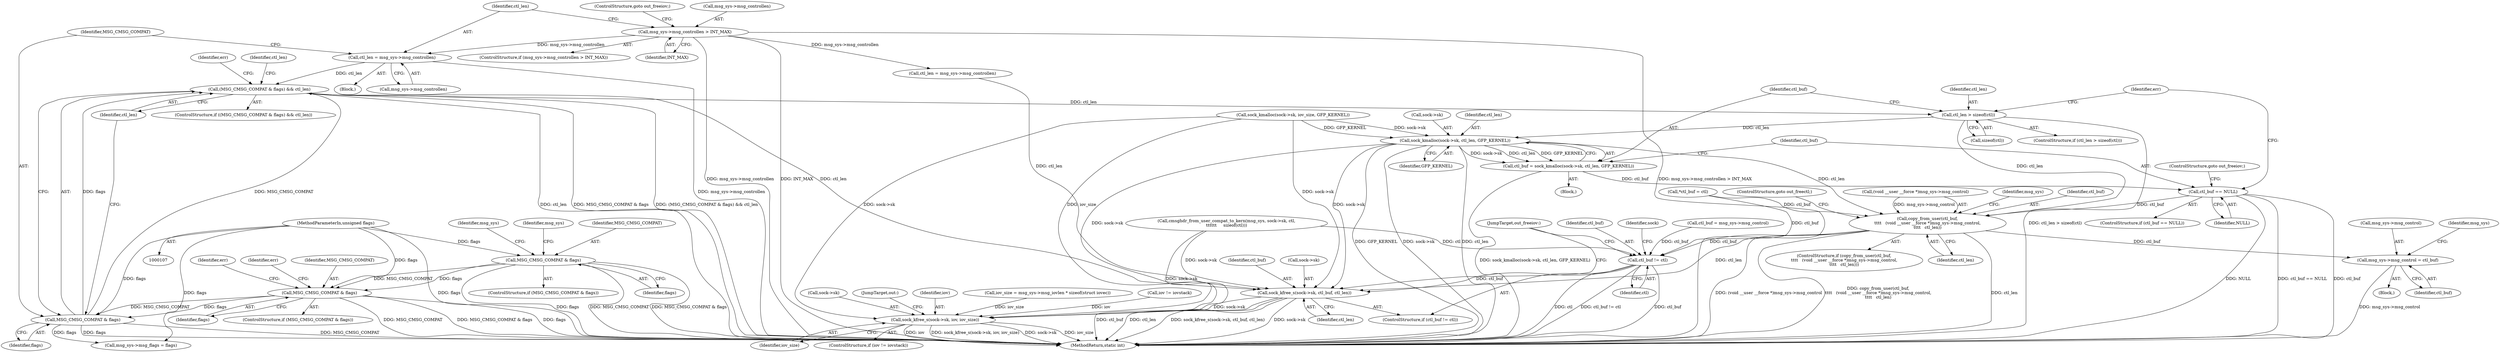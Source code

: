 digraph "0_linux_bc909d9ddbf7778371e36a651d6e4194b1cc7d4c@API" {
"1000290" [label="(Call,ctl_len > sizeof(ctl))"];
"1000256" [label="(Call,(MSG_CMSG_COMPAT & flags) && ctl_len)"];
"1000257" [label="(Call,MSG_CMSG_COMPAT & flags)"];
"1000206" [label="(Call,MSG_CMSG_COMPAT & flags)"];
"1000142" [label="(Call,MSG_CMSG_COMPAT & flags)"];
"1000111" [label="(MethodParameterIn,unsigned flags)"];
"1000250" [label="(Call,ctl_len = msg_sys->msg_controllen)"];
"1000244" [label="(Call,msg_sys->msg_controllen > INT_MAX)"];
"1000297" [label="(Call,sock_kmalloc(sock->sk, ctl_len, GFP_KERNEL))"];
"1000295" [label="(Call,ctl_buf = sock_kmalloc(sock->sk, ctl_len, GFP_KERNEL))"];
"1000304" [label="(Call,ctl_buf == NULL)"];
"1000313" [label="(Call,copy_from_user(ctl_buf,\n\t\t\t\t   (void __user __force *)msg_sys->msg_control,\n\t\t\t\t   ctl_len))"];
"1000322" [label="(Call,msg_sys->msg_control = ctl_buf)"];
"1000409" [label="(Call,ctl_buf != ctl)"];
"1000412" [label="(Call,sock_kfree_s(sock->sk, ctl_buf, ctl_len))"];
"1000423" [label="(Call,sock_kfree_s(sock->sk, iov, iov_size))"];
"1000258" [label="(Identifier,MSG_CMSG_COMPAT)"];
"1000251" [label="(Identifier,ctl_len)"];
"1000412" [label="(Call,sock_kfree_s(sock->sk, ctl_buf, ctl_len))"];
"1000424" [label="(Call,sock->sk)"];
"1000142" [label="(Call,MSG_CMSG_COMPAT & flags)"];
"1000408" [label="(ControlStructure,if (ctl_buf != ctl))"];
"1000260" [label="(Identifier,ctl_len)"];
"1000249" [label="(ControlStructure,goto out_freeiov;)"];
"1000298" [label="(Call,sock->sk)"];
"1000290" [label="(Call,ctl_len > sizeof(ctl))"];
"1000296" [label="(Identifier,ctl_buf)"];
"1000413" [label="(Call,sock->sk)"];
"1000326" [label="(Identifier,ctl_buf)"];
"1000263" [label="(Identifier,err)"];
"1000313" [label="(Call,copy_from_user(ctl_buf,\n\t\t\t\t   (void __user __force *)msg_sys->msg_control,\n\t\t\t\t   ctl_len))"];
"1000307" [label="(ControlStructure,goto out_freeiov;)"];
"1000250" [label="(Call,ctl_len = msg_sys->msg_controllen)"];
"1000410" [label="(Identifier,ctl_buf)"];
"1000195" [label="(Call,sock_kmalloc(sock->sk, iov_size, GFP_KERNEL))"];
"1000206" [label="(Call,MSG_CMSG_COMPAT & flags)"];
"1000208" [label="(Identifier,flags)"];
"1000141" [label="(ControlStructure,if (MSG_CMSG_COMPAT & flags))"];
"1000295" [label="(Call,ctl_buf = sock_kmalloc(sock->sk, ctl_len, GFP_KERNEL))"];
"1000244" [label="(Call,msg_sys->msg_controllen > INT_MAX)"];
"1000252" [label="(Call,msg_sys->msg_controllen)"];
"1000143" [label="(Identifier,MSG_CMSG_COMPAT)"];
"1000291" [label="(Identifier,ctl_len)"];
"1000148" [label="(Identifier,msg_sys)"];
"1000255" [label="(ControlStructure,if ((MSG_CMSG_COMPAT & flags) && ctl_len))"];
"1000243" [label="(ControlStructure,if (msg_sys->msg_controllen > INT_MAX))"];
"1000322" [label="(Call,msg_sys->msg_control = ctl_buf)"];
"1000323" [label="(Call,msg_sys->msg_control)"];
"1000414" [label="(Identifier,sock)"];
"1000222" [label="(Identifier,err)"];
"1000245" [label="(Call,msg_sys->msg_controllen)"];
"1000280" [label="(Call,ctl_len = msg_sys->msg_controllen)"];
"1000429" [label="(JumpTarget,out:)"];
"1000111" [label="(MethodParameterIn,unsigned flags)"];
"1000264" [label="(Call,cmsghdr_from_user_compat_to_kern(msg_sys, sock->sk, ctl,\n\t\t\t\t\t\t     sizeof(ctl)))"];
"1000416" [label="(Identifier,ctl_buf)"];
"1000428" [label="(Identifier,iov_size)"];
"1000432" [label="(MethodReturn,static int)"];
"1000306" [label="(Identifier,NULL)"];
"1000321" [label="(ControlStructure,goto out_freectl;)"];
"1000411" [label="(Identifier,ctl)"];
"1000113" [label="(Block,)"];
"1000409" [label="(Call,ctl_buf != ctl)"];
"1000256" [label="(Call,(MSG_CMSG_COMPAT & flags) && ctl_len)"];
"1000427" [label="(Identifier,iov)"];
"1000289" [label="(ControlStructure,if (ctl_len > sizeof(ctl)))"];
"1000156" [label="(Identifier,msg_sys)"];
"1000294" [label="(Block,)"];
"1000297" [label="(Call,sock_kmalloc(sock->sk, ctl_len, GFP_KERNEL))"];
"1000292" [label="(Call,sizeof(ctl))"];
"1000178" [label="(Call,iov_size = msg_sys->msg_iovlen * sizeof(struct iovec))"];
"1000287" [label="(Identifier,ctl_len)"];
"1000207" [label="(Identifier,MSG_CMSG_COMPAT)"];
"1000205" [label="(ControlStructure,if (MSG_CMSG_COMPAT & flags))"];
"1000324" [label="(Identifier,msg_sys)"];
"1000420" [label="(Call,iov != iovstack)"];
"1000418" [label="(JumpTarget,out_freeiov:)"];
"1000312" [label="(ControlStructure,if (copy_from_user(ctl_buf,\n\t\t\t\t   (void __user __force *)msg_sys->msg_control,\n\t\t\t\t   ctl_len)))"];
"1000315" [label="(Call,(void __user __force *)msg_sys->msg_control)"];
"1000320" [label="(Identifier,ctl_len)"];
"1000130" [label="(Call,*ctl_buf = ctl)"];
"1000302" [label="(Identifier,GFP_KERNEL)"];
"1000305" [label="(Identifier,ctl_buf)"];
"1000288" [label="(Block,)"];
"1000144" [label="(Identifier,flags)"];
"1000419" [label="(ControlStructure,if (iov != iovstack))"];
"1000304" [label="(Call,ctl_buf == NULL)"];
"1000275" [label="(Call,ctl_buf = msg_sys->msg_control)"];
"1000257" [label="(Call,MSG_CMSG_COMPAT & flags)"];
"1000303" [label="(ControlStructure,if (ctl_buf == NULL))"];
"1000417" [label="(Identifier,ctl_len)"];
"1000259" [label="(Identifier,flags)"];
"1000329" [label="(Identifier,msg_sys)"];
"1000309" [label="(Identifier,err)"];
"1000423" [label="(Call,sock_kfree_s(sock->sk, iov, iov_size))"];
"1000301" [label="(Identifier,ctl_len)"];
"1000314" [label="(Identifier,ctl_buf)"];
"1000211" [label="(Identifier,err)"];
"1000248" [label="(Identifier,INT_MAX)"];
"1000327" [label="(Call,msg_sys->msg_flags = flags)"];
"1000290" -> "1000289"  [label="AST: "];
"1000290" -> "1000292"  [label="CFG: "];
"1000291" -> "1000290"  [label="AST: "];
"1000292" -> "1000290"  [label="AST: "];
"1000296" -> "1000290"  [label="CFG: "];
"1000309" -> "1000290"  [label="CFG: "];
"1000290" -> "1000432"  [label="DDG: ctl_len > sizeof(ctl)"];
"1000256" -> "1000290"  [label="DDG: ctl_len"];
"1000290" -> "1000297"  [label="DDG: ctl_len"];
"1000290" -> "1000313"  [label="DDG: ctl_len"];
"1000256" -> "1000255"  [label="AST: "];
"1000256" -> "1000257"  [label="CFG: "];
"1000256" -> "1000260"  [label="CFG: "];
"1000257" -> "1000256"  [label="AST: "];
"1000260" -> "1000256"  [label="AST: "];
"1000263" -> "1000256"  [label="CFG: "];
"1000287" -> "1000256"  [label="CFG: "];
"1000256" -> "1000432"  [label="DDG: ctl_len"];
"1000256" -> "1000432"  [label="DDG: MSG_CMSG_COMPAT & flags"];
"1000256" -> "1000432"  [label="DDG: (MSG_CMSG_COMPAT & flags) && ctl_len"];
"1000257" -> "1000256"  [label="DDG: MSG_CMSG_COMPAT"];
"1000257" -> "1000256"  [label="DDG: flags"];
"1000250" -> "1000256"  [label="DDG: ctl_len"];
"1000256" -> "1000412"  [label="DDG: ctl_len"];
"1000257" -> "1000259"  [label="CFG: "];
"1000258" -> "1000257"  [label="AST: "];
"1000259" -> "1000257"  [label="AST: "];
"1000260" -> "1000257"  [label="CFG: "];
"1000257" -> "1000432"  [label="DDG: flags"];
"1000257" -> "1000432"  [label="DDG: MSG_CMSG_COMPAT"];
"1000206" -> "1000257"  [label="DDG: MSG_CMSG_COMPAT"];
"1000206" -> "1000257"  [label="DDG: flags"];
"1000111" -> "1000257"  [label="DDG: flags"];
"1000257" -> "1000327"  [label="DDG: flags"];
"1000206" -> "1000205"  [label="AST: "];
"1000206" -> "1000208"  [label="CFG: "];
"1000207" -> "1000206"  [label="AST: "];
"1000208" -> "1000206"  [label="AST: "];
"1000211" -> "1000206"  [label="CFG: "];
"1000222" -> "1000206"  [label="CFG: "];
"1000206" -> "1000432"  [label="DDG: MSG_CMSG_COMPAT & flags"];
"1000206" -> "1000432"  [label="DDG: flags"];
"1000206" -> "1000432"  [label="DDG: MSG_CMSG_COMPAT"];
"1000142" -> "1000206"  [label="DDG: MSG_CMSG_COMPAT"];
"1000142" -> "1000206"  [label="DDG: flags"];
"1000111" -> "1000206"  [label="DDG: flags"];
"1000142" -> "1000141"  [label="AST: "];
"1000142" -> "1000144"  [label="CFG: "];
"1000143" -> "1000142"  [label="AST: "];
"1000144" -> "1000142"  [label="AST: "];
"1000148" -> "1000142"  [label="CFG: "];
"1000156" -> "1000142"  [label="CFG: "];
"1000142" -> "1000432"  [label="DDG: MSG_CMSG_COMPAT & flags"];
"1000142" -> "1000432"  [label="DDG: flags"];
"1000142" -> "1000432"  [label="DDG: MSG_CMSG_COMPAT"];
"1000111" -> "1000142"  [label="DDG: flags"];
"1000111" -> "1000107"  [label="AST: "];
"1000111" -> "1000432"  [label="DDG: flags"];
"1000111" -> "1000327"  [label="DDG: flags"];
"1000250" -> "1000113"  [label="AST: "];
"1000250" -> "1000252"  [label="CFG: "];
"1000251" -> "1000250"  [label="AST: "];
"1000252" -> "1000250"  [label="AST: "];
"1000258" -> "1000250"  [label="CFG: "];
"1000250" -> "1000432"  [label="DDG: msg_sys->msg_controllen"];
"1000244" -> "1000250"  [label="DDG: msg_sys->msg_controllen"];
"1000244" -> "1000243"  [label="AST: "];
"1000244" -> "1000248"  [label="CFG: "];
"1000245" -> "1000244"  [label="AST: "];
"1000248" -> "1000244"  [label="AST: "];
"1000249" -> "1000244"  [label="CFG: "];
"1000251" -> "1000244"  [label="CFG: "];
"1000244" -> "1000432"  [label="DDG: INT_MAX"];
"1000244" -> "1000432"  [label="DDG: msg_sys->msg_controllen > INT_MAX"];
"1000244" -> "1000432"  [label="DDG: msg_sys->msg_controllen"];
"1000244" -> "1000280"  [label="DDG: msg_sys->msg_controllen"];
"1000297" -> "1000295"  [label="AST: "];
"1000297" -> "1000302"  [label="CFG: "];
"1000298" -> "1000297"  [label="AST: "];
"1000301" -> "1000297"  [label="AST: "];
"1000302" -> "1000297"  [label="AST: "];
"1000295" -> "1000297"  [label="CFG: "];
"1000297" -> "1000432"  [label="DDG: GFP_KERNEL"];
"1000297" -> "1000432"  [label="DDG: sock->sk"];
"1000297" -> "1000432"  [label="DDG: ctl_len"];
"1000297" -> "1000295"  [label="DDG: sock->sk"];
"1000297" -> "1000295"  [label="DDG: ctl_len"];
"1000297" -> "1000295"  [label="DDG: GFP_KERNEL"];
"1000195" -> "1000297"  [label="DDG: sock->sk"];
"1000195" -> "1000297"  [label="DDG: GFP_KERNEL"];
"1000297" -> "1000313"  [label="DDG: ctl_len"];
"1000297" -> "1000412"  [label="DDG: sock->sk"];
"1000297" -> "1000423"  [label="DDG: sock->sk"];
"1000295" -> "1000294"  [label="AST: "];
"1000296" -> "1000295"  [label="AST: "];
"1000305" -> "1000295"  [label="CFG: "];
"1000295" -> "1000432"  [label="DDG: sock_kmalloc(sock->sk, ctl_len, GFP_KERNEL)"];
"1000295" -> "1000304"  [label="DDG: ctl_buf"];
"1000304" -> "1000303"  [label="AST: "];
"1000304" -> "1000306"  [label="CFG: "];
"1000305" -> "1000304"  [label="AST: "];
"1000306" -> "1000304"  [label="AST: "];
"1000307" -> "1000304"  [label="CFG: "];
"1000309" -> "1000304"  [label="CFG: "];
"1000304" -> "1000432"  [label="DDG: ctl_buf == NULL"];
"1000304" -> "1000432"  [label="DDG: ctl_buf"];
"1000304" -> "1000432"  [label="DDG: NULL"];
"1000304" -> "1000313"  [label="DDG: ctl_buf"];
"1000313" -> "1000312"  [label="AST: "];
"1000313" -> "1000320"  [label="CFG: "];
"1000314" -> "1000313"  [label="AST: "];
"1000315" -> "1000313"  [label="AST: "];
"1000320" -> "1000313"  [label="AST: "];
"1000321" -> "1000313"  [label="CFG: "];
"1000324" -> "1000313"  [label="CFG: "];
"1000313" -> "1000432"  [label="DDG: (void __user __force *)msg_sys->msg_control"];
"1000313" -> "1000432"  [label="DDG: copy_from_user(ctl_buf,\n\t\t\t\t   (void __user __force *)msg_sys->msg_control,\n\t\t\t\t   ctl_len)"];
"1000313" -> "1000432"  [label="DDG: ctl_len"];
"1000130" -> "1000313"  [label="DDG: ctl_buf"];
"1000315" -> "1000313"  [label="DDG: msg_sys->msg_control"];
"1000313" -> "1000322"  [label="DDG: ctl_buf"];
"1000313" -> "1000409"  [label="DDG: ctl_buf"];
"1000313" -> "1000412"  [label="DDG: ctl_len"];
"1000322" -> "1000288"  [label="AST: "];
"1000322" -> "1000326"  [label="CFG: "];
"1000323" -> "1000322"  [label="AST: "];
"1000326" -> "1000322"  [label="AST: "];
"1000329" -> "1000322"  [label="CFG: "];
"1000322" -> "1000432"  [label="DDG: msg_sys->msg_control"];
"1000409" -> "1000408"  [label="AST: "];
"1000409" -> "1000411"  [label="CFG: "];
"1000410" -> "1000409"  [label="AST: "];
"1000411" -> "1000409"  [label="AST: "];
"1000414" -> "1000409"  [label="CFG: "];
"1000418" -> "1000409"  [label="CFG: "];
"1000409" -> "1000432"  [label="DDG: ctl"];
"1000409" -> "1000432"  [label="DDG: ctl_buf != ctl"];
"1000409" -> "1000432"  [label="DDG: ctl_buf"];
"1000275" -> "1000409"  [label="DDG: ctl_buf"];
"1000130" -> "1000409"  [label="DDG: ctl_buf"];
"1000264" -> "1000409"  [label="DDG: ctl"];
"1000409" -> "1000412"  [label="DDG: ctl_buf"];
"1000412" -> "1000408"  [label="AST: "];
"1000412" -> "1000417"  [label="CFG: "];
"1000413" -> "1000412"  [label="AST: "];
"1000416" -> "1000412"  [label="AST: "];
"1000417" -> "1000412"  [label="AST: "];
"1000418" -> "1000412"  [label="CFG: "];
"1000412" -> "1000432"  [label="DDG: sock_kfree_s(sock->sk, ctl_buf, ctl_len)"];
"1000412" -> "1000432"  [label="DDG: sock->sk"];
"1000412" -> "1000432"  [label="DDG: ctl_buf"];
"1000412" -> "1000432"  [label="DDG: ctl_len"];
"1000264" -> "1000412"  [label="DDG: sock->sk"];
"1000195" -> "1000412"  [label="DDG: sock->sk"];
"1000280" -> "1000412"  [label="DDG: ctl_len"];
"1000412" -> "1000423"  [label="DDG: sock->sk"];
"1000423" -> "1000419"  [label="AST: "];
"1000423" -> "1000428"  [label="CFG: "];
"1000424" -> "1000423"  [label="AST: "];
"1000427" -> "1000423"  [label="AST: "];
"1000428" -> "1000423"  [label="AST: "];
"1000429" -> "1000423"  [label="CFG: "];
"1000423" -> "1000432"  [label="DDG: iov_size"];
"1000423" -> "1000432"  [label="DDG: iov"];
"1000423" -> "1000432"  [label="DDG: sock_kfree_s(sock->sk, iov, iov_size)"];
"1000423" -> "1000432"  [label="DDG: sock->sk"];
"1000195" -> "1000423"  [label="DDG: sock->sk"];
"1000195" -> "1000423"  [label="DDG: iov_size"];
"1000264" -> "1000423"  [label="DDG: sock->sk"];
"1000420" -> "1000423"  [label="DDG: iov"];
"1000178" -> "1000423"  [label="DDG: iov_size"];
}
